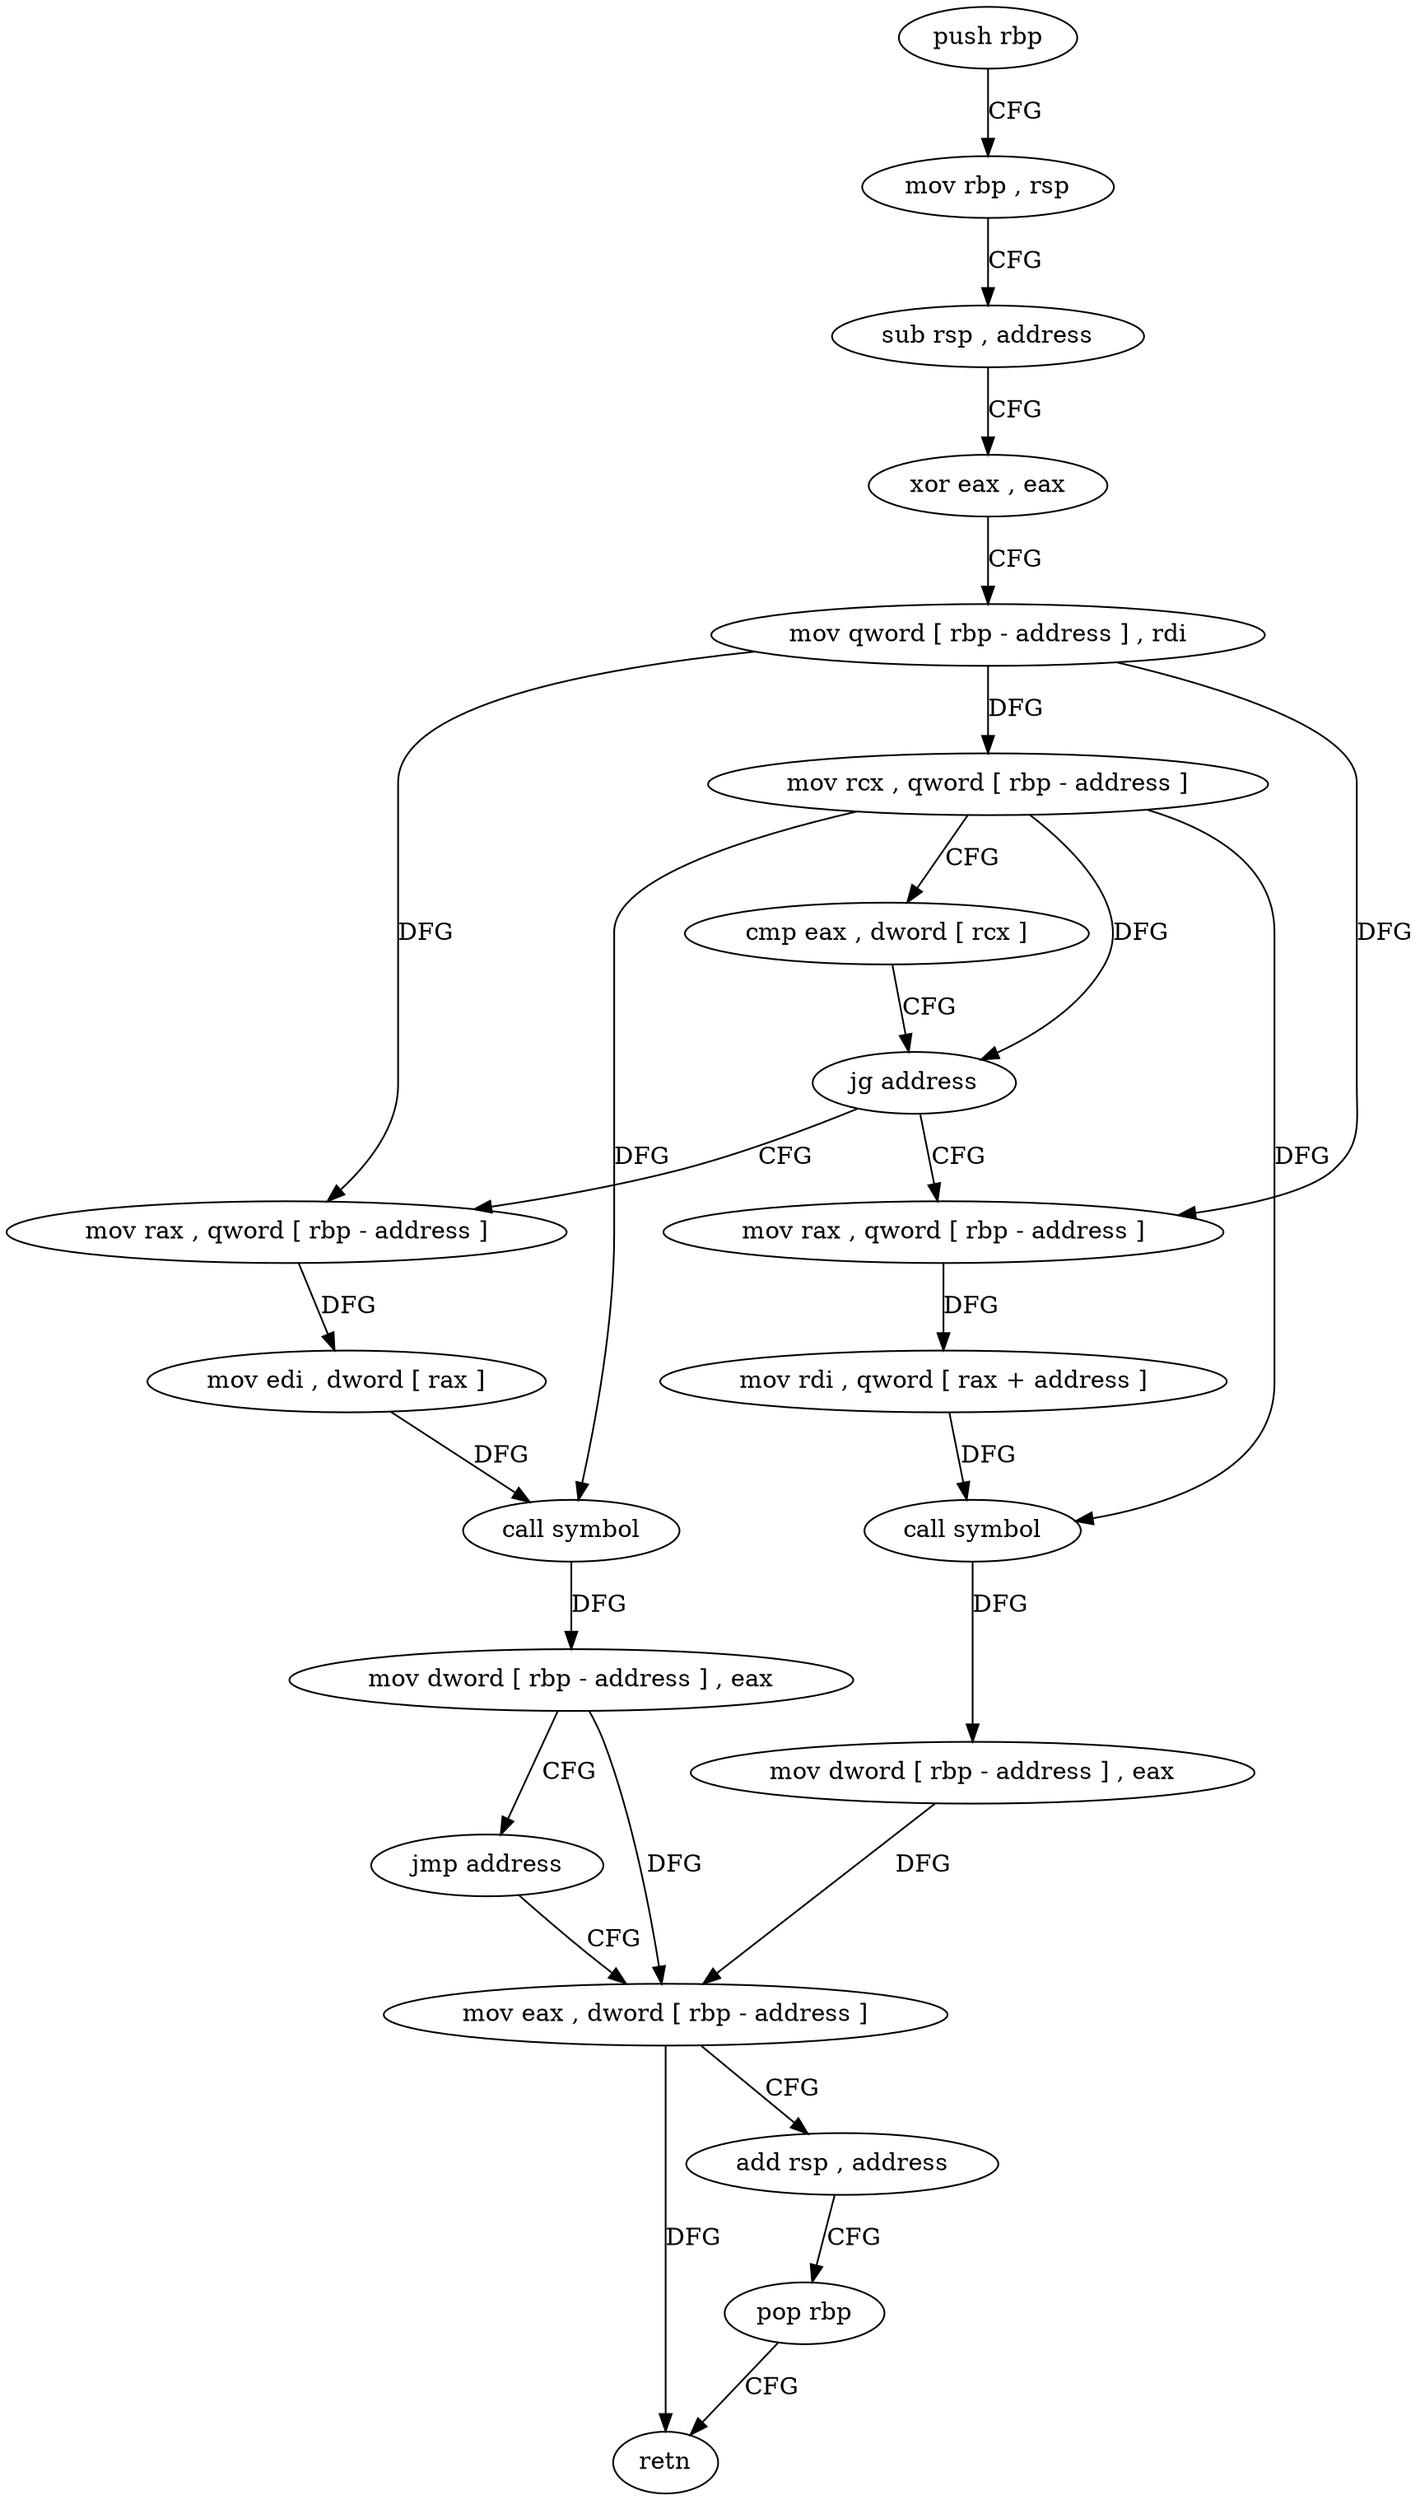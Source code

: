 digraph "func" {
"489760" [label = "push rbp" ]
"489761" [label = "mov rbp , rsp" ]
"489764" [label = "sub rsp , address" ]
"489768" [label = "xor eax , eax" ]
"489770" [label = "mov qword [ rbp - address ] , rdi" ]
"489774" [label = "mov rcx , qword [ rbp - address ]" ]
"489778" [label = "cmp eax , dword [ rcx ]" ]
"489780" [label = "jg address" ]
"489805" [label = "mov rax , qword [ rbp - address ]" ]
"489786" [label = "mov rax , qword [ rbp - address ]" ]
"489809" [label = "mov rdi , qword [ rax + address ]" ]
"489813" [label = "call symbol" ]
"489818" [label = "mov dword [ rbp - address ] , eax" ]
"489821" [label = "mov eax , dword [ rbp - address ]" ]
"489790" [label = "mov edi , dword [ rax ]" ]
"489792" [label = "call symbol" ]
"489797" [label = "mov dword [ rbp - address ] , eax" ]
"489800" [label = "jmp address" ]
"489824" [label = "add rsp , address" ]
"489828" [label = "pop rbp" ]
"489829" [label = "retn" ]
"489760" -> "489761" [ label = "CFG" ]
"489761" -> "489764" [ label = "CFG" ]
"489764" -> "489768" [ label = "CFG" ]
"489768" -> "489770" [ label = "CFG" ]
"489770" -> "489774" [ label = "DFG" ]
"489770" -> "489805" [ label = "DFG" ]
"489770" -> "489786" [ label = "DFG" ]
"489774" -> "489778" [ label = "CFG" ]
"489774" -> "489780" [ label = "DFG" ]
"489774" -> "489813" [ label = "DFG" ]
"489774" -> "489792" [ label = "DFG" ]
"489778" -> "489780" [ label = "CFG" ]
"489780" -> "489805" [ label = "CFG" ]
"489780" -> "489786" [ label = "CFG" ]
"489805" -> "489809" [ label = "DFG" ]
"489786" -> "489790" [ label = "DFG" ]
"489809" -> "489813" [ label = "DFG" ]
"489813" -> "489818" [ label = "DFG" ]
"489818" -> "489821" [ label = "DFG" ]
"489821" -> "489824" [ label = "CFG" ]
"489821" -> "489829" [ label = "DFG" ]
"489790" -> "489792" [ label = "DFG" ]
"489792" -> "489797" [ label = "DFG" ]
"489797" -> "489800" [ label = "CFG" ]
"489797" -> "489821" [ label = "DFG" ]
"489800" -> "489821" [ label = "CFG" ]
"489824" -> "489828" [ label = "CFG" ]
"489828" -> "489829" [ label = "CFG" ]
}
